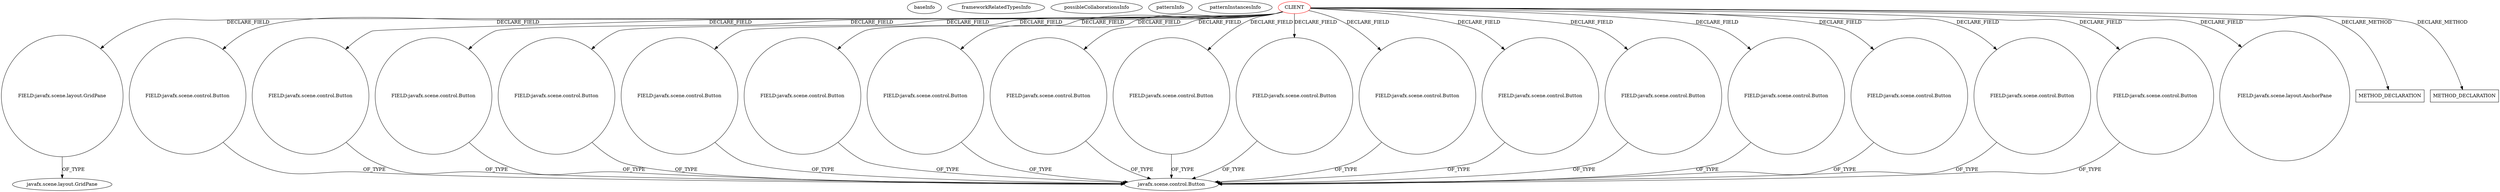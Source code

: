 digraph {
baseInfo[graphId=1503,category="pattern",isAnonymous=false,possibleRelation=false]
frameworkRelatedTypesInfo[]
possibleCollaborationsInfo[]
patternInfo[frequency=2.0,patternRootClient=0]
patternInstancesInfo[0="candybibby-Snake~/candybibby-Snake/Snake-master/src/graphicsJavaFX/Controller.java~Controller~2239",1="weltensturm-milca~/weltensturm-milca/milca-master/src/milca/GUIController.java~GUIController~4745"]
54[label="FIELD:javafx.scene.layout.GridPane",vertexType="FIELD_DECLARATION",isFrameworkType=false,shape=circle]
0[label="CLIENT",vertexType="ROOT_CLIENT_CLASS_DECLARATION",isFrameworkType=false,color=red]
8[label="FIELD:javafx.scene.control.Button",vertexType="FIELD_DECLARATION",isFrameworkType=false,shape=circle]
34[label="FIELD:javafx.scene.control.Button",vertexType="FIELD_DECLARATION",isFrameworkType=false,shape=circle]
24[label="FIELD:javafx.scene.control.Button",vertexType="FIELD_DECLARATION",isFrameworkType=false,shape=circle]
10[label="FIELD:javafx.scene.control.Button",vertexType="FIELD_DECLARATION",isFrameworkType=false,shape=circle]
22[label="FIELD:javafx.scene.control.Button",vertexType="FIELD_DECLARATION",isFrameworkType=false,shape=circle]
18[label="FIELD:javafx.scene.control.Button",vertexType="FIELD_DECLARATION",isFrameworkType=false,shape=circle]
28[label="FIELD:javafx.scene.control.Button",vertexType="FIELD_DECLARATION",isFrameworkType=false,shape=circle]
36[label="FIELD:javafx.scene.control.Button",vertexType="FIELD_DECLARATION",isFrameworkType=false,shape=circle]
40[label="FIELD:javafx.scene.control.Button",vertexType="FIELD_DECLARATION",isFrameworkType=false,shape=circle]
44[label="FIELD:javafx.scene.control.Button",vertexType="FIELD_DECLARATION",isFrameworkType=false,shape=circle]
38[label="FIELD:javafx.scene.control.Button",vertexType="FIELD_DECLARATION",isFrameworkType=false,shape=circle]
12[label="FIELD:javafx.scene.control.Button",vertexType="FIELD_DECLARATION",isFrameworkType=false,shape=circle]
26[label="FIELD:javafx.scene.control.Button",vertexType="FIELD_DECLARATION",isFrameworkType=false,shape=circle]
30[label="FIELD:javafx.scene.control.Button",vertexType="FIELD_DECLARATION",isFrameworkType=false,shape=circle]
20[label="FIELD:javafx.scene.control.Button",vertexType="FIELD_DECLARATION",isFrameworkType=false,shape=circle]
42[label="FIELD:javafx.scene.control.Button",vertexType="FIELD_DECLARATION",isFrameworkType=false,shape=circle]
16[label="FIELD:javafx.scene.control.Button",vertexType="FIELD_DECLARATION",isFrameworkType=false,shape=circle]
3[label="FIELD:javafx.scene.layout.AnchorPane",vertexType="FIELD_DECLARATION",isFrameworkType=false,shape=circle]
67[label="METHOD_DECLARATION",vertexType="CLIENT_METHOD_DECLARATION",isFrameworkType=false,shape=box]
9[label="javafx.scene.control.Button",vertexType="FRAMEWORK_CLASS_TYPE",isFrameworkType=false]
70[label="METHOD_DECLARATION",vertexType="CLIENT_METHOD_DECLARATION",isFrameworkType=false,shape=box]
55[label="javafx.scene.layout.GridPane",vertexType="FRAMEWORK_CLASS_TYPE",isFrameworkType=false]
0->18[label="DECLARE_FIELD"]
0->20[label="DECLARE_FIELD"]
0->40[label="DECLARE_FIELD"]
24->9[label="OF_TYPE"]
40->9[label="OF_TYPE"]
12->9[label="OF_TYPE"]
18->9[label="OF_TYPE"]
20->9[label="OF_TYPE"]
26->9[label="OF_TYPE"]
0->30[label="DECLARE_FIELD"]
0->67[label="DECLARE_METHOD"]
0->24[label="DECLARE_FIELD"]
0->26[label="DECLARE_FIELD"]
34->9[label="OF_TYPE"]
0->12[label="DECLARE_FIELD"]
54->55[label="OF_TYPE"]
36->9[label="OF_TYPE"]
0->28[label="DECLARE_FIELD"]
0->42[label="DECLARE_FIELD"]
16->9[label="OF_TYPE"]
0->36[label="DECLARE_FIELD"]
10->9[label="OF_TYPE"]
30->9[label="OF_TYPE"]
42->9[label="OF_TYPE"]
44->9[label="OF_TYPE"]
0->70[label="DECLARE_METHOD"]
0->8[label="DECLARE_FIELD"]
38->9[label="OF_TYPE"]
0->22[label="DECLARE_FIELD"]
0->16[label="DECLARE_FIELD"]
28->9[label="OF_TYPE"]
0->34[label="DECLARE_FIELD"]
0->44[label="DECLARE_FIELD"]
0->54[label="DECLARE_FIELD"]
8->9[label="OF_TYPE"]
22->9[label="OF_TYPE"]
0->10[label="DECLARE_FIELD"]
0->38[label="DECLARE_FIELD"]
0->3[label="DECLARE_FIELD"]
}
